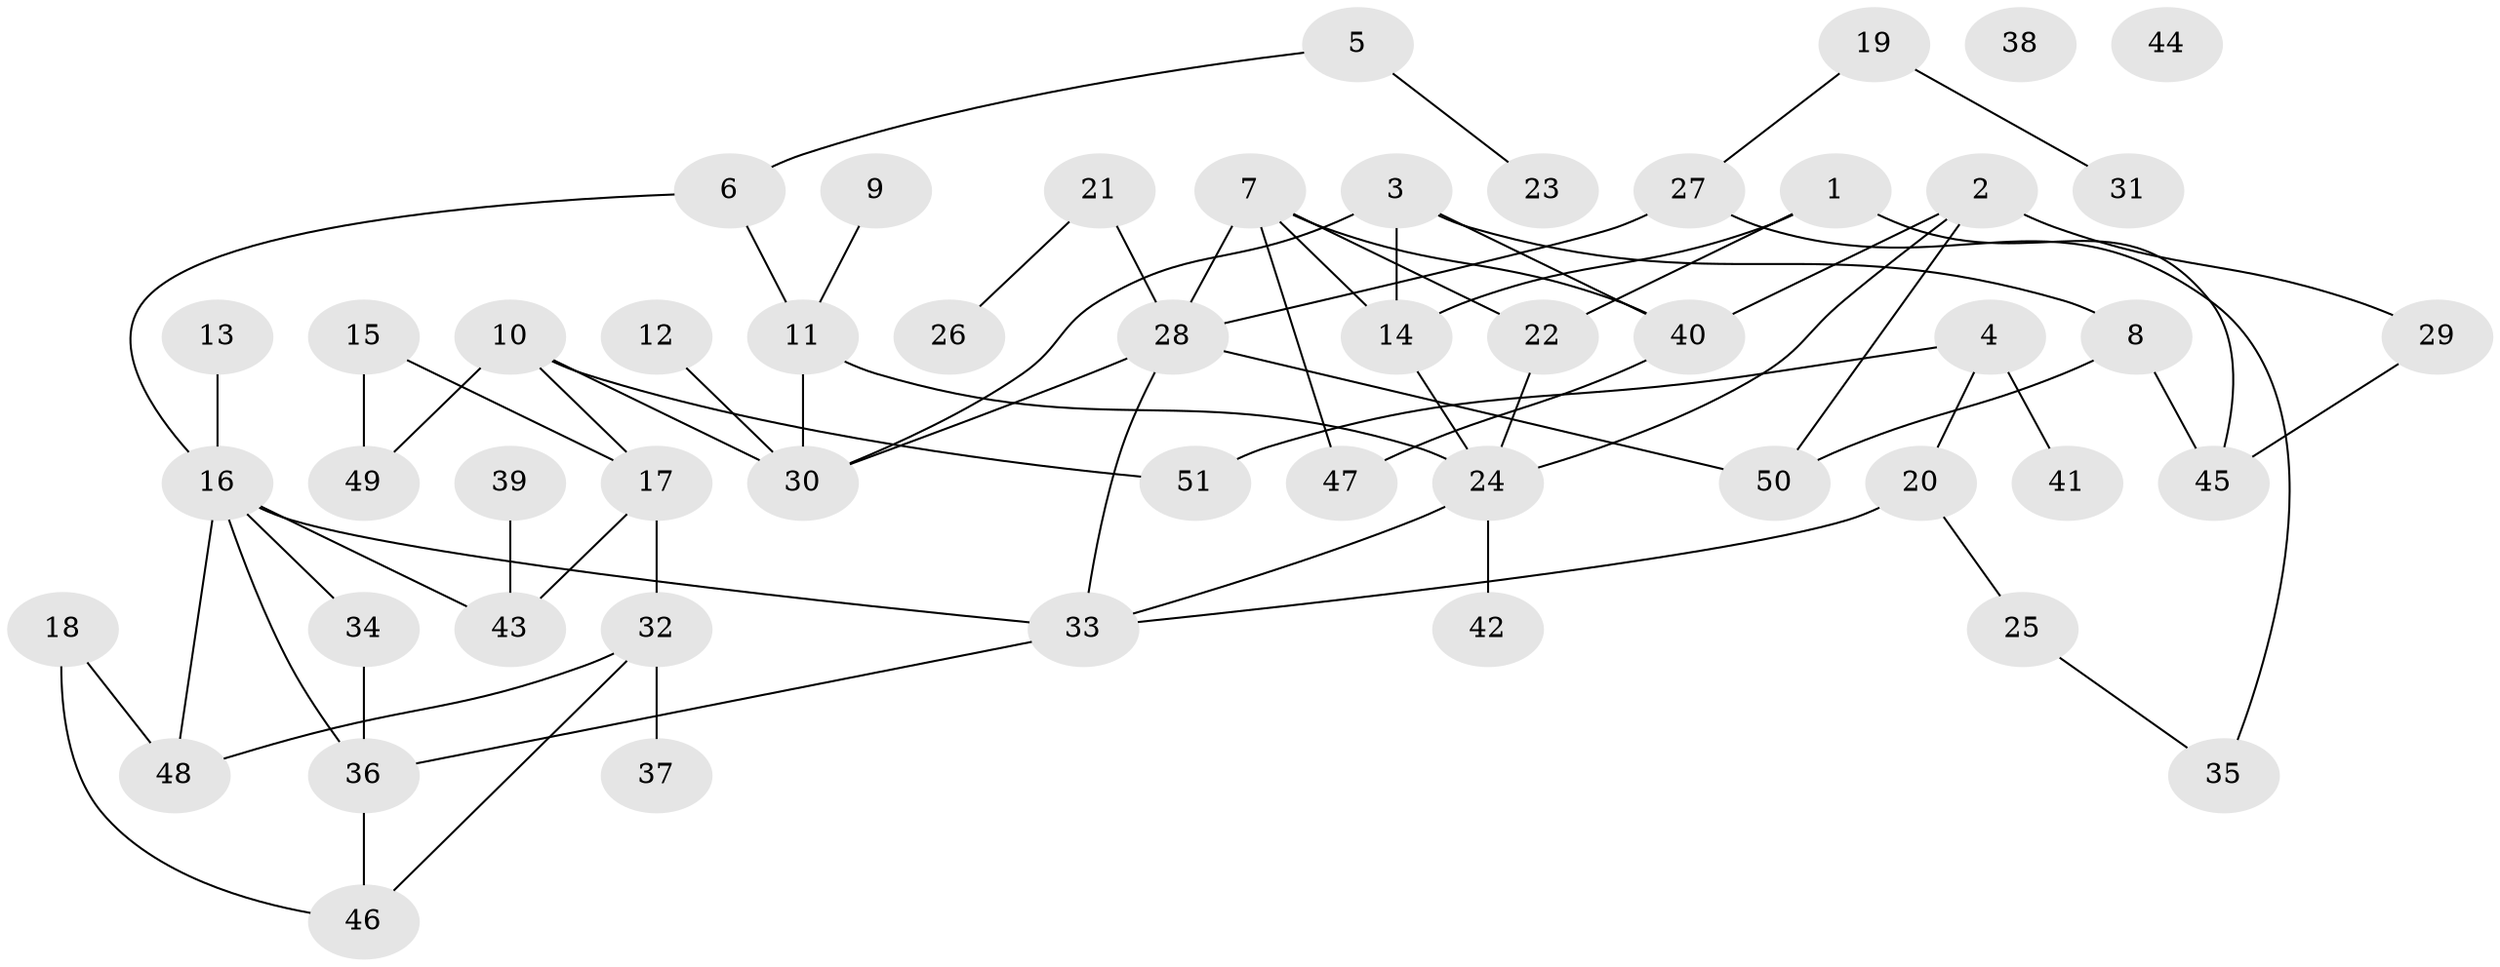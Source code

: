 // Generated by graph-tools (version 1.1) at 2025/49/03/09/25 03:49:11]
// undirected, 51 vertices, 70 edges
graph export_dot {
graph [start="1"]
  node [color=gray90,style=filled];
  1;
  2;
  3;
  4;
  5;
  6;
  7;
  8;
  9;
  10;
  11;
  12;
  13;
  14;
  15;
  16;
  17;
  18;
  19;
  20;
  21;
  22;
  23;
  24;
  25;
  26;
  27;
  28;
  29;
  30;
  31;
  32;
  33;
  34;
  35;
  36;
  37;
  38;
  39;
  40;
  41;
  42;
  43;
  44;
  45;
  46;
  47;
  48;
  49;
  50;
  51;
  1 -- 14;
  1 -- 22;
  1 -- 45;
  2 -- 24;
  2 -- 29;
  2 -- 40;
  2 -- 50;
  3 -- 8;
  3 -- 14;
  3 -- 30;
  3 -- 40;
  4 -- 20;
  4 -- 41;
  4 -- 51;
  5 -- 6;
  5 -- 23;
  6 -- 11;
  6 -- 16;
  7 -- 14;
  7 -- 22;
  7 -- 28;
  7 -- 40;
  7 -- 47;
  8 -- 45;
  8 -- 50;
  9 -- 11;
  10 -- 17;
  10 -- 30;
  10 -- 49;
  10 -- 51;
  11 -- 24;
  11 -- 30;
  12 -- 30;
  13 -- 16;
  14 -- 24;
  15 -- 17;
  15 -- 49;
  16 -- 33;
  16 -- 34;
  16 -- 36;
  16 -- 43;
  16 -- 48;
  17 -- 32;
  17 -- 43;
  18 -- 46;
  18 -- 48;
  19 -- 27;
  19 -- 31;
  20 -- 25;
  20 -- 33;
  21 -- 26;
  21 -- 28;
  22 -- 24;
  24 -- 33;
  24 -- 42;
  25 -- 35;
  27 -- 28;
  27 -- 35;
  28 -- 30;
  28 -- 33;
  28 -- 50;
  29 -- 45;
  32 -- 37;
  32 -- 46;
  32 -- 48;
  33 -- 36;
  34 -- 36;
  36 -- 46;
  39 -- 43;
  40 -- 47;
}
